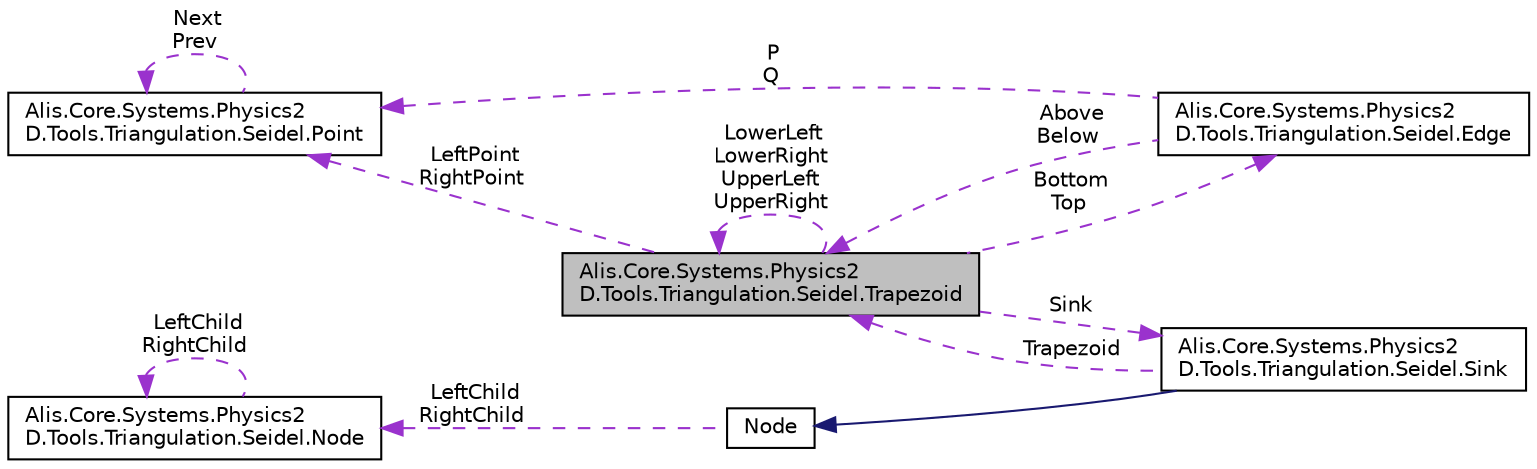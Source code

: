 digraph "Alis.Core.Systems.Physics2D.Tools.Triangulation.Seidel.Trapezoid"
{
 // LATEX_PDF_SIZE
  edge [fontname="Helvetica",fontsize="10",labelfontname="Helvetica",labelfontsize="10"];
  node [fontname="Helvetica",fontsize="10",shape=record];
  rankdir="LR";
  Node1 [label="Alis.Core.Systems.Physics2\lD.Tools.Triangulation.Seidel.Trapezoid",height=0.2,width=0.4,color="black", fillcolor="grey75", style="filled", fontcolor="black",tooltip="The trapezoid class"];
  Node1 -> Node1 [dir="back",color="darkorchid3",fontsize="10",style="dashed",label=" LowerLeft\nLowerRight\nUpperLeft\nUpperRight" ,fontname="Helvetica"];
  Node2 -> Node1 [dir="back",color="darkorchid3",fontsize="10",style="dashed",label=" Bottom\nTop" ,fontname="Helvetica"];
  Node2 [label="Alis.Core.Systems.Physics2\lD.Tools.Triangulation.Seidel.Edge",height=0.2,width=0.4,color="black", fillcolor="white", style="filled",URL="$class_alis_1_1_core_1_1_systems_1_1_physics2_d_1_1_tools_1_1_triangulation_1_1_seidel_1_1_edge.html",tooltip="The edge class"];
  Node1 -> Node2 [dir="back",color="darkorchid3",fontsize="10",style="dashed",label=" Above\nBelow" ,fontname="Helvetica"];
  Node3 -> Node2 [dir="back",color="darkorchid3",fontsize="10",style="dashed",label=" P\nQ" ,fontname="Helvetica"];
  Node3 [label="Alis.Core.Systems.Physics2\lD.Tools.Triangulation.Seidel.Point",height=0.2,width=0.4,color="black", fillcolor="white", style="filled",URL="$class_alis_1_1_core_1_1_systems_1_1_physics2_d_1_1_tools_1_1_triangulation_1_1_seidel_1_1_point.html",tooltip="The point class"];
  Node3 -> Node3 [dir="back",color="darkorchid3",fontsize="10",style="dashed",label=" Next\nPrev" ,fontname="Helvetica"];
  Node3 -> Node1 [dir="back",color="darkorchid3",fontsize="10",style="dashed",label=" LeftPoint\nRightPoint" ,fontname="Helvetica"];
  Node4 -> Node1 [dir="back",color="darkorchid3",fontsize="10",style="dashed",label=" Sink" ,fontname="Helvetica"];
  Node4 [label="Alis.Core.Systems.Physics2\lD.Tools.Triangulation.Seidel.Sink",height=0.2,width=0.4,color="black", fillcolor="white", style="filled",URL="$class_alis_1_1_core_1_1_systems_1_1_physics2_d_1_1_tools_1_1_triangulation_1_1_seidel_1_1_sink.html",tooltip="The sink class"];
  Node5 -> Node4 [dir="back",color="midnightblue",fontsize="10",style="solid",fontname="Helvetica"];
  Node5 [label="Node",height=0.2,width=0.4,color="black", fillcolor="white", style="filled",URL="$class_alis_1_1_core_1_1_systems_1_1_physics2_d_1_1_tools_1_1_triangulation_1_1_seidel_1_1_node.html",tooltip="The node class"];
  Node6 -> Node5 [dir="back",color="darkorchid3",fontsize="10",style="dashed",label=" LeftChild\nRightChild" ,fontname="Helvetica"];
  Node6 [label="Alis.Core.Systems.Physics2\lD.Tools.Triangulation.Seidel.Node",height=0.2,width=0.4,color="black", fillcolor="white", style="filled",URL="$class_alis_1_1_core_1_1_systems_1_1_physics2_d_1_1_tools_1_1_triangulation_1_1_seidel_1_1_node.html",tooltip="The node class"];
  Node6 -> Node6 [dir="back",color="darkorchid3",fontsize="10",style="dashed",label=" LeftChild\nRightChild" ,fontname="Helvetica"];
  Node1 -> Node4 [dir="back",color="darkorchid3",fontsize="10",style="dashed",label=" Trapezoid" ,fontname="Helvetica"];
}
